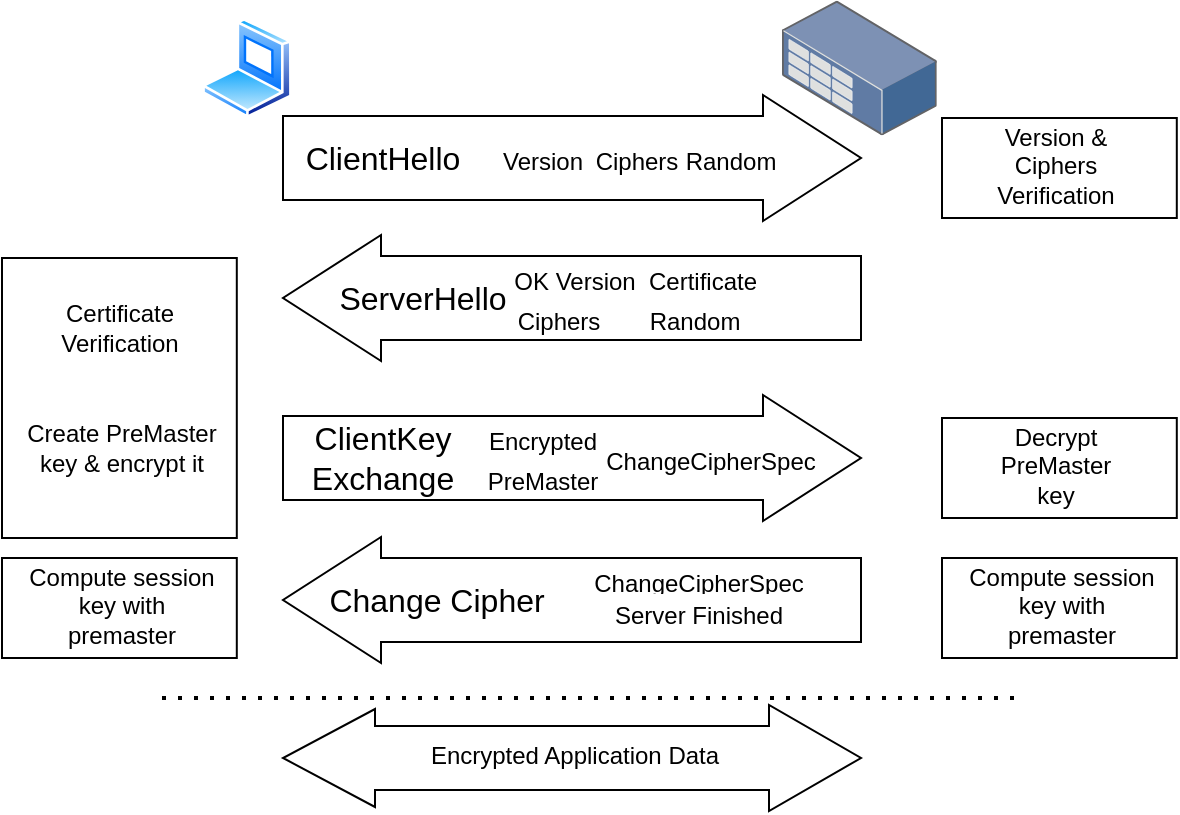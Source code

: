 <mxfile version="15.8.2" type="device"><diagram id="4_yqUMzS3CgiKOj0fQeZ" name="Page-1"><mxGraphModel dx="972" dy="656" grid="1" gridSize="10" guides="1" tooltips="1" connect="1" arrows="1" fold="1" page="1" pageScale="1" pageWidth="850" pageHeight="1100" math="0" shadow="0"><root><mxCell id="0"/><mxCell id="1" parent="0"/><mxCell id="IANBHYilJAG1eLry-sHp-6" value="" style="points=[];aspect=fixed;html=1;align=center;shadow=0;dashed=0;image;image=img/lib/allied_telesis/storage/Datacenter_Server_Rack_Storage_Unit_Small.svg;fontSize=16;" vertex="1" parent="1"><mxGeometry x="420" y="61.4" width="77.4" height="67.2" as="geometry"/></mxCell><mxCell id="IANBHYilJAG1eLry-sHp-7" value="" style="aspect=fixed;perimeter=ellipsePerimeter;html=1;align=center;shadow=0;dashed=0;spacingTop=3;image;image=img/lib/active_directory/laptop_client.svg;fontSize=16;" vertex="1" parent="1"><mxGeometry x="130" y="70" width="45" height="50" as="geometry"/></mxCell><mxCell id="IANBHYilJAG1eLry-sHp-13" value="" style="shape=flexArrow;endArrow=classic;html=1;rounded=0;fontSize=16;width=42;endSize=16;" edge="1" parent="1"><mxGeometry width="50" height="50" relative="1" as="geometry"><mxPoint x="170" y="140" as="sourcePoint"/><mxPoint x="460" y="140" as="targetPoint"/></mxGeometry></mxCell><mxCell id="IANBHYilJAG1eLry-sHp-14" value="ClientHello" style="edgeLabel;html=1;align=center;verticalAlign=middle;resizable=0;points=[];fontSize=16;" vertex="1" connectable="0" parent="IANBHYilJAG1eLry-sHp-13"><mxGeometry x="-0.607" y="-5" relative="1" as="geometry"><mxPoint x="-7" y="-5" as="offset"/></mxGeometry></mxCell><mxCell id="IANBHYilJAG1eLry-sHp-17" value="&lt;font style=&quot;font-size: 12px&quot;&gt;Version&lt;/font&gt;" style="edgeLabel;html=1;align=center;verticalAlign=middle;resizable=0;points=[];fontSize=16;" vertex="1" connectable="0" parent="IANBHYilJAG1eLry-sHp-13"><mxGeometry x="-0.607" y="-5" relative="1" as="geometry"><mxPoint x="73" y="-5" as="offset"/></mxGeometry></mxCell><mxCell id="IANBHYilJAG1eLry-sHp-18" value="&lt;font style=&quot;font-size: 12px&quot;&gt;Ciphers&lt;br&gt;&lt;/font&gt;" style="edgeLabel;html=1;align=center;verticalAlign=middle;resizable=0;points=[];fontSize=16;" vertex="1" connectable="0" parent="IANBHYilJAG1eLry-sHp-13"><mxGeometry x="-0.607" y="-5" relative="1" as="geometry"><mxPoint x="120" y="-5" as="offset"/></mxGeometry></mxCell><mxCell id="IANBHYilJAG1eLry-sHp-19" value="&lt;font style=&quot;font-size: 12px&quot;&gt;Random&lt;/font&gt;" style="edgeLabel;html=1;align=center;verticalAlign=middle;resizable=0;points=[];fontSize=16;" vertex="1" connectable="0" parent="IANBHYilJAG1eLry-sHp-13"><mxGeometry x="-0.607" y="-5" relative="1" as="geometry"><mxPoint x="167" y="-5" as="offset"/></mxGeometry></mxCell><mxCell id="IANBHYilJAG1eLry-sHp-25" value="&lt;font style=&quot;font-size: 12px&quot;&gt;Ciphers&lt;br&gt;&lt;/font&gt;" style="edgeLabel;html=1;align=center;verticalAlign=middle;resizable=0;points=[];fontSize=16;" vertex="1" connectable="0" parent="IANBHYilJAG1eLry-sHp-13"><mxGeometry x="-0.607" y="-5" relative="1" as="geometry"><mxPoint x="81" y="75" as="offset"/></mxGeometry></mxCell><mxCell id="IANBHYilJAG1eLry-sHp-20" value="" style="shape=flexArrow;endArrow=classic;html=1;rounded=0;fontSize=16;width=42;endSize=16;" edge="1" parent="1"><mxGeometry width="50" height="50" relative="1" as="geometry"><mxPoint x="460" y="210" as="sourcePoint"/><mxPoint x="170" y="210" as="targetPoint"/></mxGeometry></mxCell><mxCell id="IANBHYilJAG1eLry-sHp-21" value="ServerHello" style="edgeLabel;html=1;align=center;verticalAlign=middle;resizable=0;points=[];fontSize=16;" vertex="1" connectable="0" parent="IANBHYilJAG1eLry-sHp-20"><mxGeometry x="-0.607" y="-5" relative="1" as="geometry"><mxPoint x="-163" y="5" as="offset"/></mxGeometry></mxCell><mxCell id="IANBHYilJAG1eLry-sHp-22" value="&lt;font style=&quot;font-size: 12px&quot;&gt;OK Version&lt;br&gt;&lt;/font&gt;" style="edgeLabel;html=1;align=center;verticalAlign=middle;resizable=0;points=[];fontSize=16;" vertex="1" connectable="0" parent="IANBHYilJAG1eLry-sHp-20"><mxGeometry x="-0.607" y="-5" relative="1" as="geometry"><mxPoint x="-87" y="-5" as="offset"/></mxGeometry></mxCell><mxCell id="IANBHYilJAG1eLry-sHp-23" value="&lt;font style=&quot;font-size: 12px&quot;&gt;Certificate&lt;/font&gt;" style="edgeLabel;html=1;align=center;verticalAlign=middle;resizable=0;points=[];fontSize=16;" vertex="1" connectable="0" parent="IANBHYilJAG1eLry-sHp-20"><mxGeometry x="-0.607" y="-5" relative="1" as="geometry"><mxPoint x="-23" y="-5" as="offset"/></mxGeometry></mxCell><mxCell id="IANBHYilJAG1eLry-sHp-24" value="&lt;font style=&quot;font-size: 12px&quot;&gt;Random&lt;/font&gt;" style="edgeLabel;html=1;align=center;verticalAlign=middle;resizable=0;points=[];fontSize=16;" vertex="1" connectable="0" parent="IANBHYilJAG1eLry-sHp-20"><mxGeometry x="-0.607" y="-5" relative="1" as="geometry"><mxPoint x="-27" y="15" as="offset"/></mxGeometry></mxCell><mxCell id="IANBHYilJAG1eLry-sHp-26" value="" style="rounded=0;whiteSpace=wrap;html=1;fontSize=12;" vertex="1" parent="1"><mxGeometry x="500" y="120" width="117.4" height="50" as="geometry"/></mxCell><mxCell id="IANBHYilJAG1eLry-sHp-27" value="Version &amp;amp; Ciphers Verification" style="text;html=1;strokeColor=none;fillColor=none;align=center;verticalAlign=middle;whiteSpace=wrap;rounded=0;fontSize=12;" vertex="1" parent="1"><mxGeometry x="527.4" y="129" width="60" height="30" as="geometry"/></mxCell><mxCell id="IANBHYilJAG1eLry-sHp-29" value="" style="rounded=0;whiteSpace=wrap;html=1;fontSize=12;" vertex="1" parent="1"><mxGeometry x="30" y="190" width="117.4" height="140" as="geometry"/></mxCell><mxCell id="IANBHYilJAG1eLry-sHp-30" value="Certificate&lt;div&gt;Verification&lt;br&gt;&lt;/div&gt;" style="text;html=1;strokeColor=none;fillColor=none;align=center;verticalAlign=middle;whiteSpace=wrap;rounded=0;fontSize=12;" vertex="1" parent="1"><mxGeometry x="58.7" y="210" width="60" height="30" as="geometry"/></mxCell><mxCell id="IANBHYilJAG1eLry-sHp-31" value="Create PreMaster key &amp;amp; encrypt it" style="text;html=1;strokeColor=none;fillColor=none;align=center;verticalAlign=middle;whiteSpace=wrap;rounded=0;fontSize=12;" vertex="1" parent="1"><mxGeometry x="40" y="270" width="100" height="30" as="geometry"/></mxCell><mxCell id="IANBHYilJAG1eLry-sHp-32" value="" style="shape=flexArrow;endArrow=classic;html=1;rounded=0;fontSize=16;width=42;endSize=16;" edge="1" parent="1"><mxGeometry width="50" height="50" relative="1" as="geometry"><mxPoint x="170" y="290" as="sourcePoint"/><mxPoint x="460" y="290" as="targetPoint"/></mxGeometry></mxCell><mxCell id="IANBHYilJAG1eLry-sHp-33" value="&lt;div&gt;ClientKey&lt;/div&gt;&lt;div&gt;Exchange&lt;/div&gt;" style="edgeLabel;html=1;align=center;verticalAlign=middle;resizable=0;points=[];fontSize=16;" vertex="1" connectable="0" parent="IANBHYilJAG1eLry-sHp-32"><mxGeometry x="-0.607" y="-5" relative="1" as="geometry"><mxPoint x="-7" y="-5" as="offset"/></mxGeometry></mxCell><mxCell id="IANBHYilJAG1eLry-sHp-34" value="&lt;div&gt;&lt;font style=&quot;font-size: 12px&quot;&gt;Encrypted&lt;br&gt;&lt;/font&gt;&lt;/div&gt;&lt;div&gt;&lt;font style=&quot;font-size: 12px&quot;&gt;PreMaster&lt;/font&gt;&lt;/div&gt;" style="edgeLabel;html=1;align=center;verticalAlign=middle;resizable=0;points=[];fontSize=16;" vertex="1" connectable="0" parent="IANBHYilJAG1eLry-sHp-32"><mxGeometry x="-0.607" y="-5" relative="1" as="geometry"><mxPoint x="73" y="-5" as="offset"/></mxGeometry></mxCell><mxCell id="IANBHYilJAG1eLry-sHp-36" value="&lt;font style=&quot;font-size: 12px&quot;&gt;ChangeCipherSpec&lt;/font&gt;" style="edgeLabel;html=1;align=center;verticalAlign=middle;resizable=0;points=[];fontSize=16;" vertex="1" connectable="0" parent="IANBHYilJAG1eLry-sHp-32"><mxGeometry x="-0.607" y="-5" relative="1" as="geometry"><mxPoint x="157" y="-5" as="offset"/></mxGeometry></mxCell><mxCell id="IANBHYilJAG1eLry-sHp-45" value="&lt;font style=&quot;font-size: 12px&quot;&gt;ChangeCipherSpec&lt;/font&gt;" style="edgeLabel;html=1;align=center;verticalAlign=middle;resizable=0;points=[];fontSize=16;" vertex="1" connectable="0" parent="IANBHYilJAG1eLry-sHp-32"><mxGeometry x="-0.607" y="-5" relative="1" as="geometry"><mxPoint x="151" y="56" as="offset"/></mxGeometry></mxCell><mxCell id="IANBHYilJAG1eLry-sHp-46" value="&lt;font style=&quot;font-size: 12px&quot;&gt;Server Finished&lt;br&gt;&lt;/font&gt;" style="edgeLabel;html=1;align=center;verticalAlign=middle;resizable=0;points=[];fontSize=16;" vertex="1" connectable="0" parent="IANBHYilJAG1eLry-sHp-32"><mxGeometry x="-0.607" y="-5" relative="1" as="geometry"><mxPoint x="151" y="72" as="offset"/></mxGeometry></mxCell><mxCell id="IANBHYilJAG1eLry-sHp-38" value="" style="rounded=0;whiteSpace=wrap;html=1;fontSize=12;" vertex="1" parent="1"><mxGeometry x="500" y="270" width="117.4" height="50" as="geometry"/></mxCell><mxCell id="IANBHYilJAG1eLry-sHp-40" value="" style="shape=flexArrow;endArrow=classic;html=1;rounded=0;fontSize=16;width=42;endSize=16;" edge="1" parent="1"><mxGeometry width="50" height="50" relative="1" as="geometry"><mxPoint x="460" y="361" as="sourcePoint"/><mxPoint x="170" y="361" as="targetPoint"/></mxGeometry></mxCell><mxCell id="IANBHYilJAG1eLry-sHp-41" value="Change Cipher" style="edgeLabel;html=1;align=center;verticalAlign=middle;resizable=0;points=[];fontSize=16;" vertex="1" connectable="0" parent="IANBHYilJAG1eLry-sHp-40"><mxGeometry x="-0.607" y="-5" relative="1" as="geometry"><mxPoint x="-156" y="5" as="offset"/></mxGeometry></mxCell><mxCell id="IANBHYilJAG1eLry-sHp-39" value="&lt;div&gt;Decrypt&lt;/div&gt;&lt;div&gt;PreMaster key&lt;br&gt;&lt;/div&gt;" style="text;html=1;strokeColor=none;fillColor=none;align=center;verticalAlign=middle;whiteSpace=wrap;rounded=0;fontSize=12;" vertex="1" parent="1"><mxGeometry x="527.4" y="279" width="60" height="30" as="geometry"/></mxCell><mxCell id="IANBHYilJAG1eLry-sHp-50" value="" style="rounded=0;whiteSpace=wrap;html=1;fontSize=12;" vertex="1" parent="1"><mxGeometry x="500" y="340" width="117.4" height="50" as="geometry"/></mxCell><mxCell id="IANBHYilJAG1eLry-sHp-51" value="Compute session key with premaster" style="text;html=1;strokeColor=none;fillColor=none;align=center;verticalAlign=middle;whiteSpace=wrap;rounded=0;fontSize=12;" vertex="1" parent="1"><mxGeometry x="510" y="349" width="100" height="30" as="geometry"/></mxCell><mxCell id="IANBHYilJAG1eLry-sHp-52" value="" style="rounded=0;whiteSpace=wrap;html=1;fontSize=12;" vertex="1" parent="1"><mxGeometry x="30" y="340" width="117.4" height="50" as="geometry"/></mxCell><mxCell id="IANBHYilJAG1eLry-sHp-53" value="Compute session key with premaster" style="text;html=1;strokeColor=none;fillColor=none;align=center;verticalAlign=middle;whiteSpace=wrap;rounded=0;fontSize=12;" vertex="1" parent="1"><mxGeometry x="40" y="349" width="100" height="30" as="geometry"/></mxCell><mxCell id="IANBHYilJAG1eLry-sHp-54" value="" style="shape=flexArrow;endArrow=classic;startArrow=classic;html=1;rounded=0;fontSize=12;width=32;endSize=15;startSize=15;startWidth=16;" edge="1" parent="1"><mxGeometry width="100" height="100" relative="1" as="geometry"><mxPoint x="170" y="440" as="sourcePoint"/><mxPoint x="460" y="440" as="targetPoint"/></mxGeometry></mxCell><mxCell id="IANBHYilJAG1eLry-sHp-55" value="Encrypted Application Data" style="edgeLabel;html=1;align=center;verticalAlign=middle;resizable=0;points=[];fontSize=12;" vertex="1" connectable="0" parent="IANBHYilJAG1eLry-sHp-54"><mxGeometry x="0.172" y="4" relative="1" as="geometry"><mxPoint x="-24" y="3" as="offset"/></mxGeometry></mxCell><mxCell id="IANBHYilJAG1eLry-sHp-56" value="" style="endArrow=none;dashed=1;html=1;dashPattern=1 3;strokeWidth=2;rounded=0;fontSize=12;" edge="1" parent="1"><mxGeometry width="50" height="50" relative="1" as="geometry"><mxPoint x="110" y="410" as="sourcePoint"/><mxPoint x="540" y="410" as="targetPoint"/></mxGeometry></mxCell></root></mxGraphModel></diagram></mxfile>